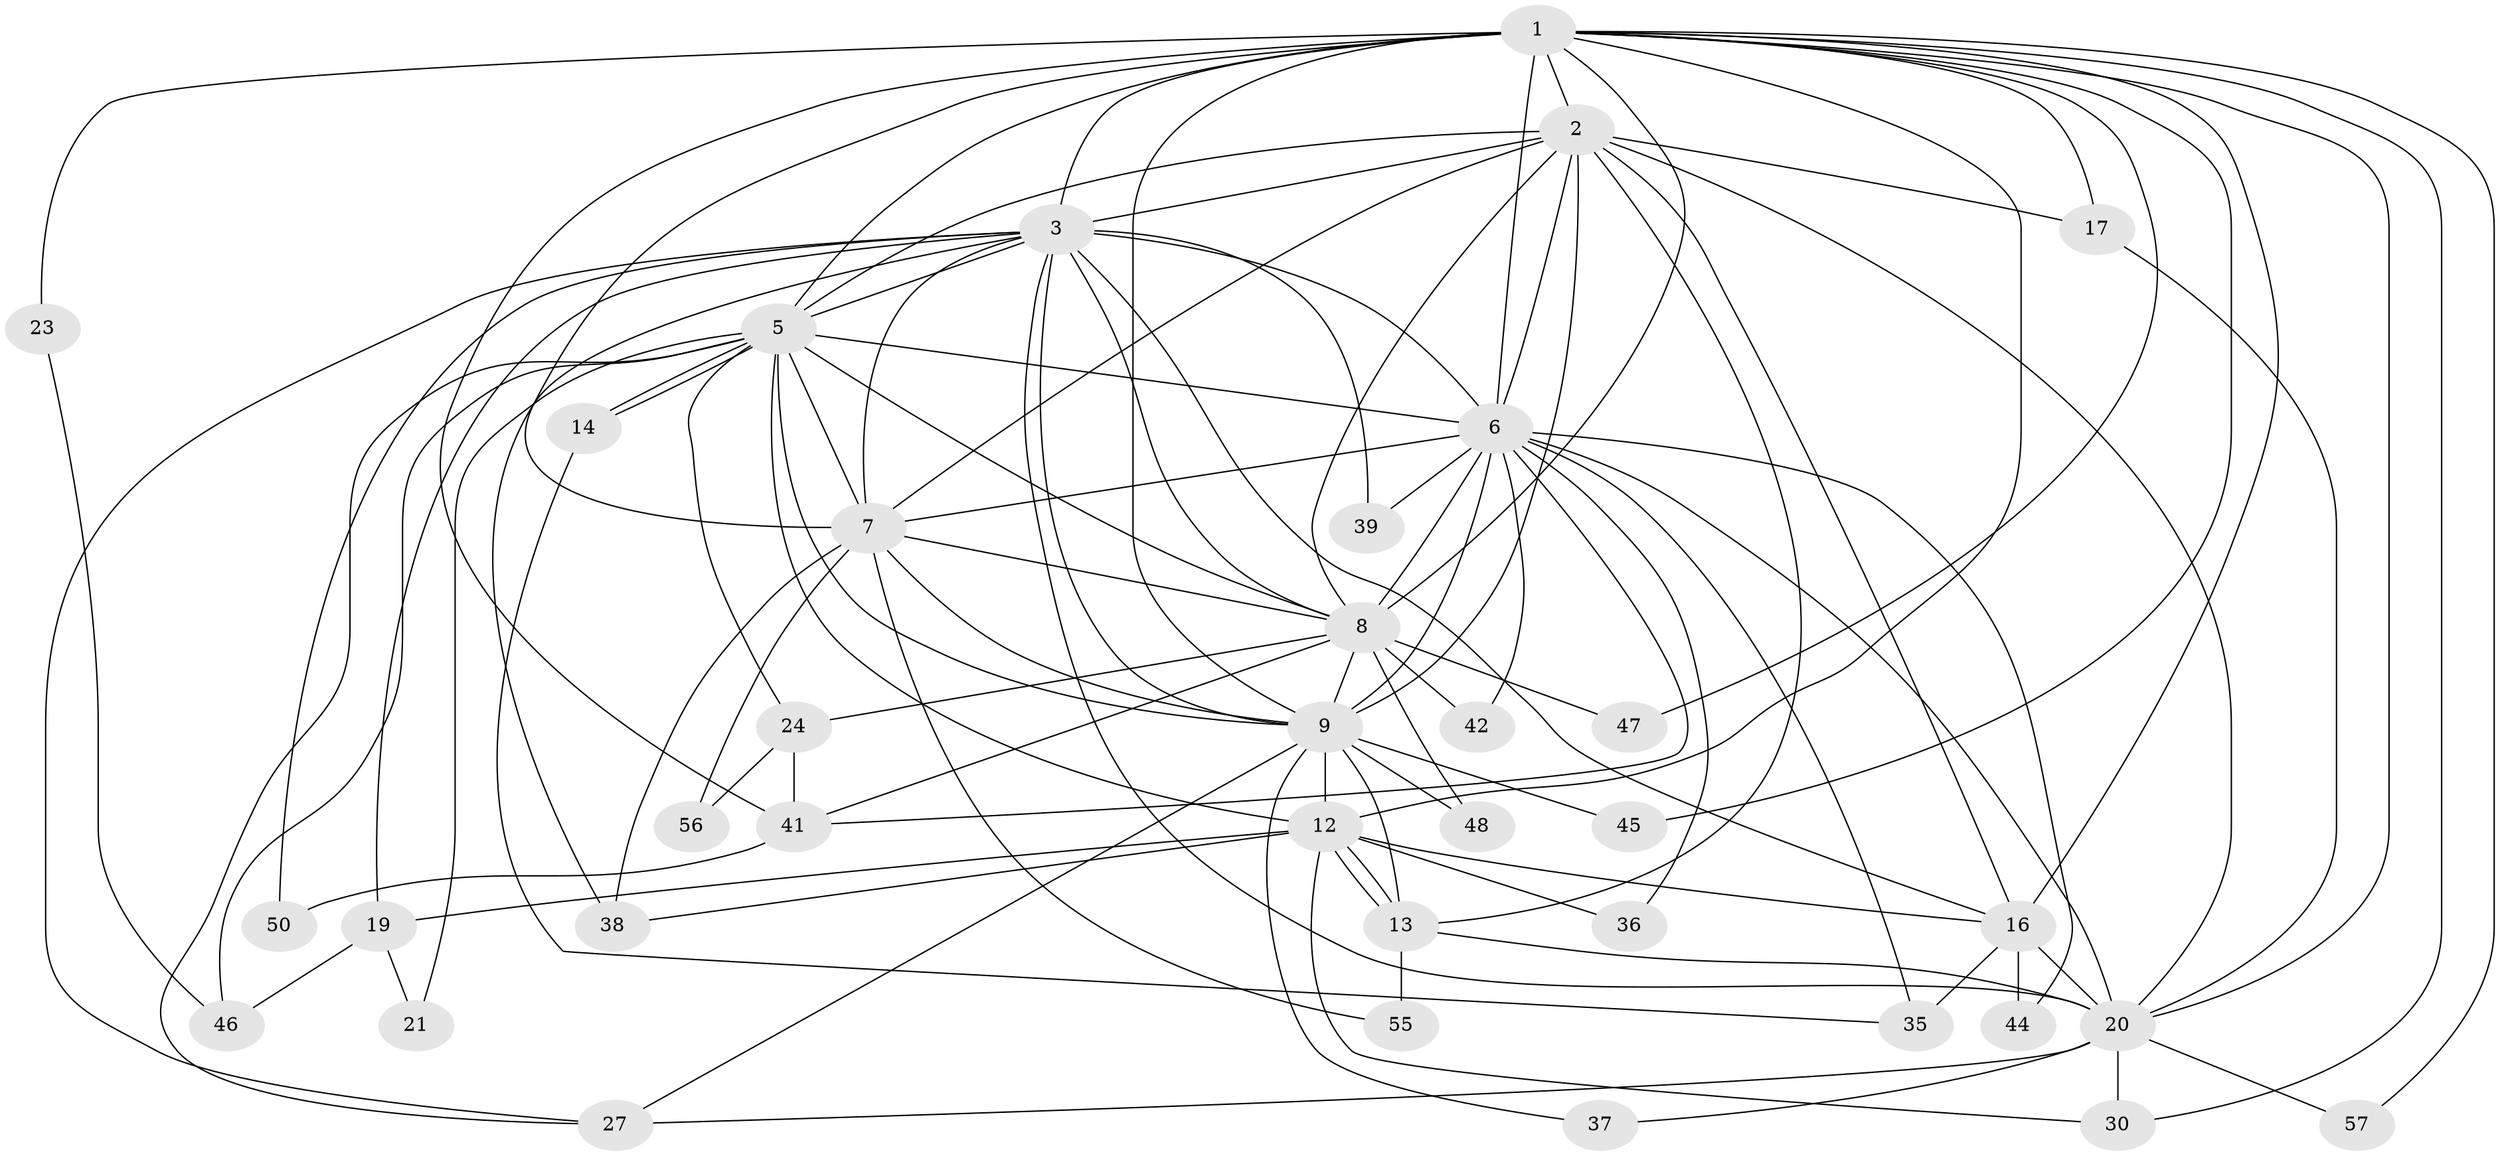// original degree distribution, {17: 0.0273972602739726, 16: 0.0273972602739726, 22: 0.0136986301369863, 15: 0.0136986301369863, 18: 0.0136986301369863, 13: 0.0136986301369863, 12: 0.0410958904109589, 4: 0.0821917808219178, 6: 0.0273972602739726, 5: 0.0273972602739726, 3: 0.1643835616438356, 2: 0.5205479452054794, 7: 0.0273972602739726}
// Generated by graph-tools (version 1.1) at 2025/14/03/09/25 04:14:08]
// undirected, 36 vertices, 101 edges
graph export_dot {
graph [start="1"]
  node [color=gray90,style=filled];
  1 [super="+4"];
  2;
  3 [super="+33+34+67+72+43"];
  5;
  6 [super="+59+10"];
  7;
  8 [super="+15+25"];
  9 [super="+11+58"];
  12 [super="+70+71+62"];
  13 [super="+68"];
  14 [super="+52"];
  16 [super="+28"];
  17;
  19;
  20 [super="+31+26"];
  21;
  23;
  24 [super="+66"];
  27 [super="+73+29"];
  30;
  35;
  36;
  37;
  38;
  39;
  41 [super="+65+54"];
  42;
  44;
  45;
  46 [super="+60"];
  47;
  48 [super="+64"];
  50;
  55;
  56;
  57;
  1 -- 2 [weight=2];
  1 -- 3 [weight=3];
  1 -- 5 [weight=2];
  1 -- 6 [weight=4];
  1 -- 7 [weight=2];
  1 -- 8 [weight=3];
  1 -- 9 [weight=2];
  1 -- 16;
  1 -- 17;
  1 -- 41;
  1 -- 45;
  1 -- 47;
  1 -- 12 [weight=3];
  1 -- 23;
  1 -- 57;
  1 -- 30;
  1 -- 20;
  2 -- 3 [weight=3];
  2 -- 5;
  2 -- 6 [weight=2];
  2 -- 7;
  2 -- 8 [weight=2];
  2 -- 9;
  2 -- 17;
  2 -- 13;
  2 -- 16;
  2 -- 20;
  3 -- 5;
  3 -- 6 [weight=3];
  3 -- 7;
  3 -- 8;
  3 -- 9 [weight=2];
  3 -- 19;
  3 -- 38;
  3 -- 39;
  3 -- 50 [weight=2];
  3 -- 27;
  3 -- 16;
  3 -- 20 [weight=2];
  5 -- 6 [weight=3];
  5 -- 7;
  5 -- 8;
  5 -- 9;
  5 -- 12;
  5 -- 14 [weight=2];
  5 -- 14;
  5 -- 21;
  5 -- 24;
  5 -- 27;
  5 -- 46;
  6 -- 7 [weight=2];
  6 -- 8 [weight=2];
  6 -- 9 [weight=4];
  6 -- 20;
  6 -- 42;
  6 -- 41;
  6 -- 35;
  6 -- 36;
  6 -- 39;
  6 -- 44;
  7 -- 8;
  7 -- 9;
  7 -- 38;
  7 -- 55;
  7 -- 56;
  8 -- 9;
  8 -- 24;
  8 -- 42;
  8 -- 47;
  8 -- 41;
  8 -- 48;
  9 -- 12;
  9 -- 37;
  9 -- 45;
  9 -- 48 [weight=2];
  9 -- 27;
  9 -- 13;
  12 -- 13;
  12 -- 13;
  12 -- 16;
  12 -- 19;
  12 -- 36;
  12 -- 30;
  12 -- 38;
  13 -- 55;
  13 -- 20;
  14 -- 35;
  16 -- 20;
  16 -- 44;
  16 -- 35;
  17 -- 20;
  19 -- 21;
  19 -- 46;
  20 -- 27;
  20 -- 37;
  20 -- 57;
  20 -- 30;
  23 -- 46;
  24 -- 56;
  24 -- 41;
  41 -- 50;
}
